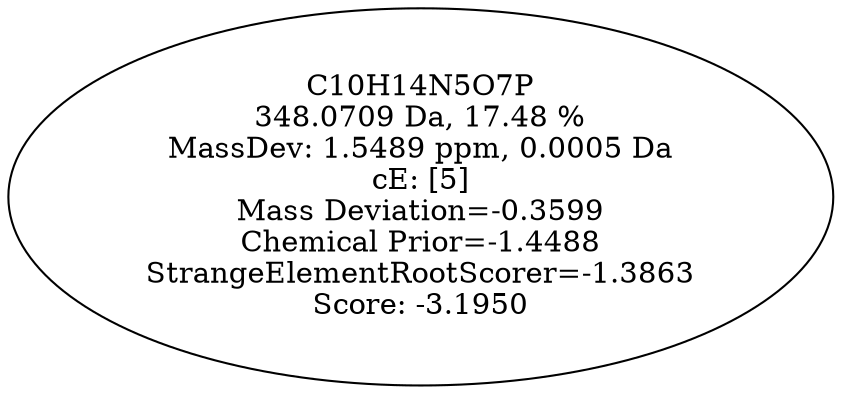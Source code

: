 strict digraph {
v1 [label="C10H14N5O7P\n348.0709 Da, 17.48 %\nMassDev: 1.5489 ppm, 0.0005 Da\ncE: [5]\nMass Deviation=-0.3599\nChemical Prior=-1.4488\nStrangeElementRootScorer=-1.3863\nScore: -3.1950"];
}
